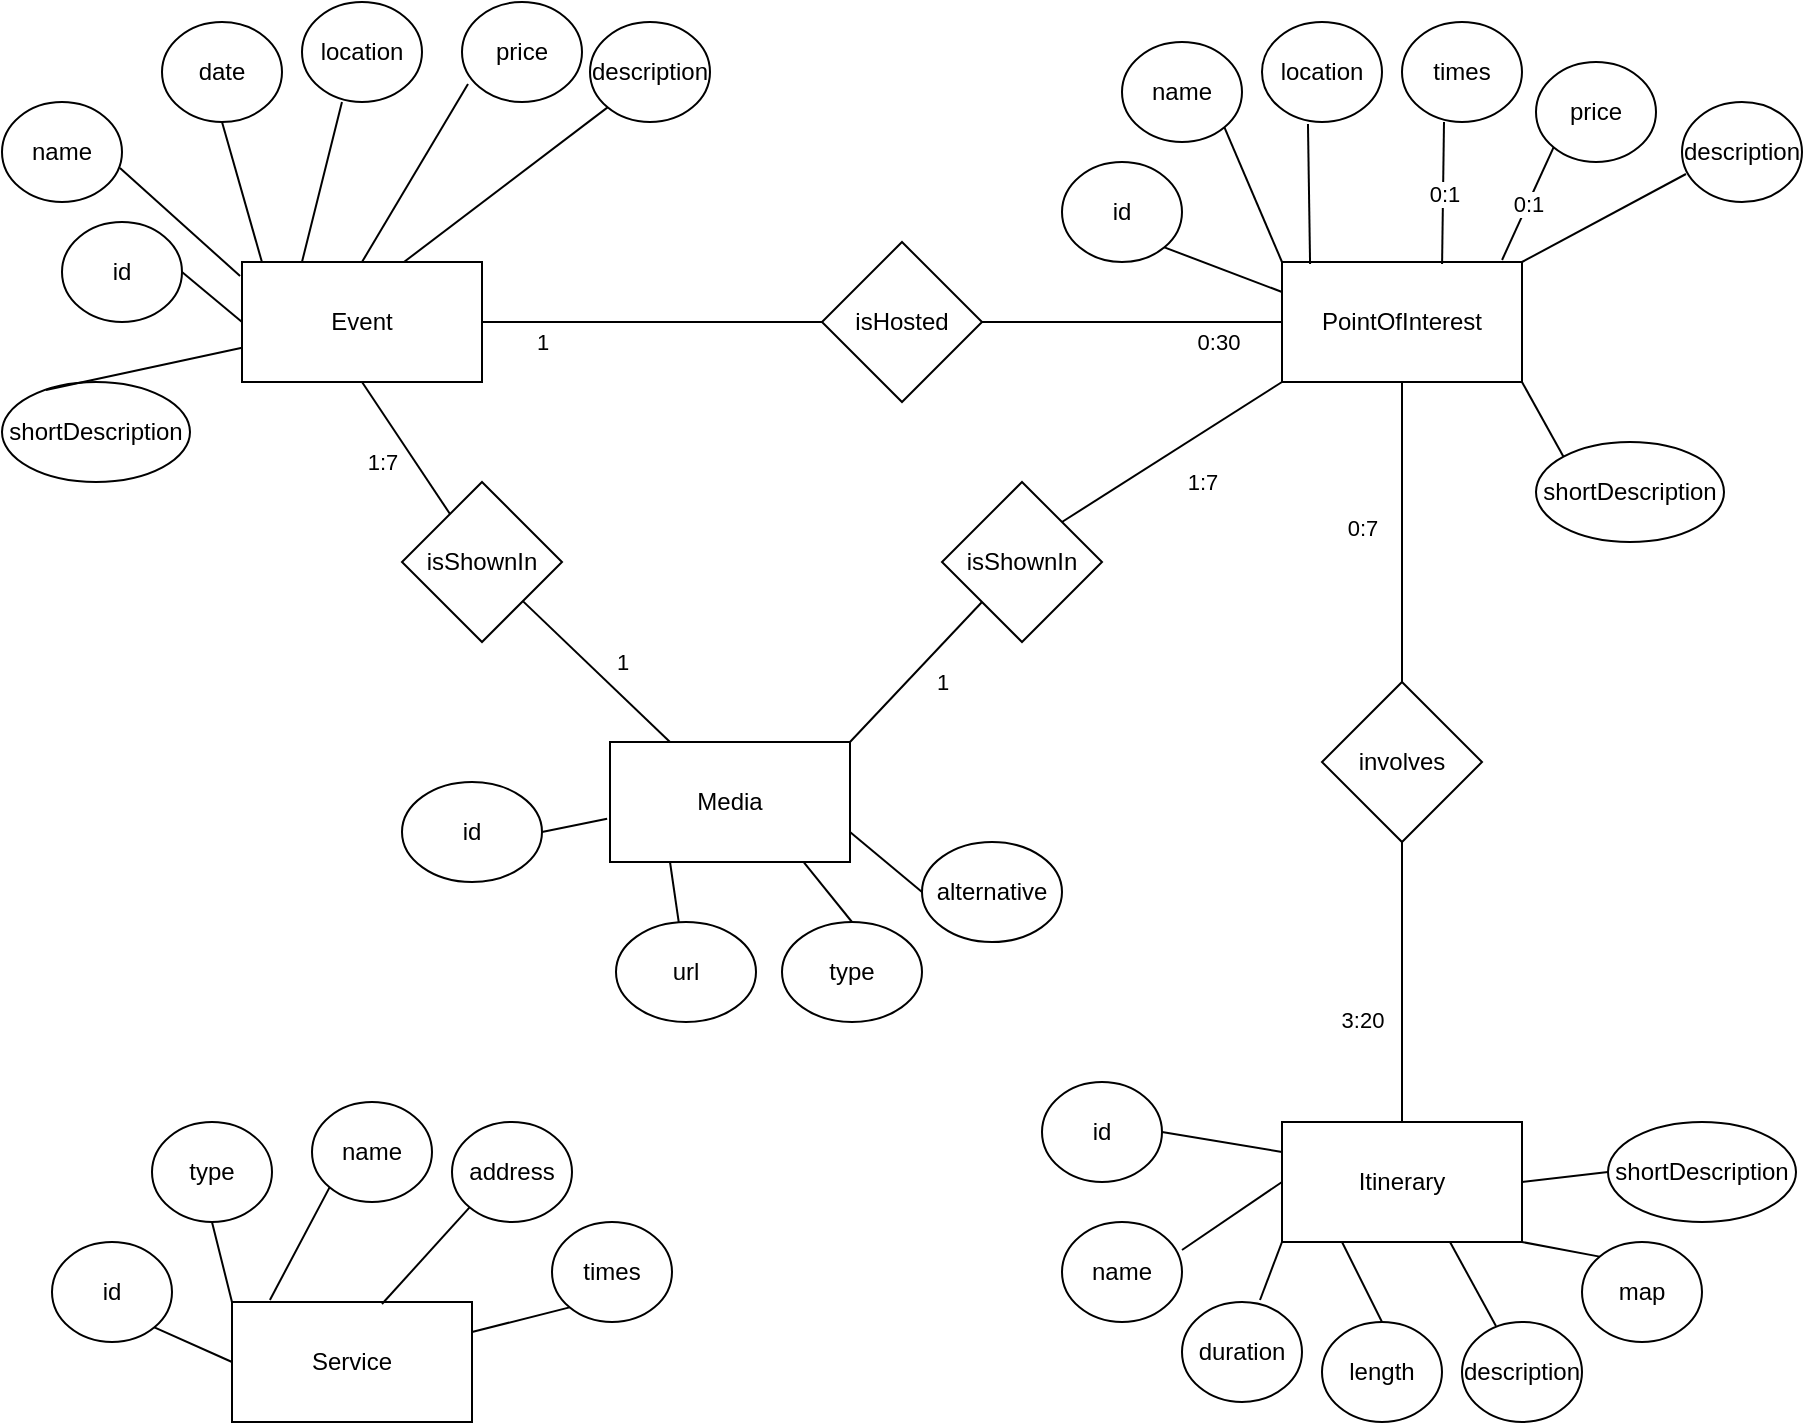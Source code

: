 <mxfile version="17.5.1" type="device"><diagram id="ChlSvPSBJqPtPUfEylRX" name="Page-1"><mxGraphModel dx="680" dy="329" grid="1" gridSize="10" guides="1" tooltips="1" connect="1" arrows="1" fold="1" page="1" pageScale="1" pageWidth="827" pageHeight="1169" math="0" shadow="0"><root><mxCell id="0"/><mxCell id="1" parent="0"/><mxCell id="XDBQfkj2cxU2mEH7ruod-1" value="Event" style="rounded=0;whiteSpace=wrap;html=1;" parent="1" vertex="1"><mxGeometry x="180" y="170" width="120" height="60" as="geometry"/></mxCell><mxCell id="XDBQfkj2cxU2mEH7ruod-2" value="PointOfInterest" style="rounded=0;whiteSpace=wrap;html=1;" parent="1" vertex="1"><mxGeometry x="700" y="170" width="120" height="60" as="geometry"/></mxCell><mxCell id="XDBQfkj2cxU2mEH7ruod-3" value="Itinerary" style="rounded=0;whiteSpace=wrap;html=1;" parent="1" vertex="1"><mxGeometry x="700" y="600" width="120" height="60" as="geometry"/></mxCell><mxCell id="XDBQfkj2cxU2mEH7ruod-4" value="Service" style="rounded=0;whiteSpace=wrap;html=1;" parent="1" vertex="1"><mxGeometry x="175" y="690" width="120" height="60" as="geometry"/></mxCell><mxCell id="XDBQfkj2cxU2mEH7ruod-5" value="id" style="ellipse;whiteSpace=wrap;html=1;" parent="1" vertex="1"><mxGeometry x="90" y="150" width="60" height="50" as="geometry"/></mxCell><mxCell id="XDBQfkj2cxU2mEH7ruod-6" value="name" style="ellipse;whiteSpace=wrap;html=1;" parent="1" vertex="1"><mxGeometry x="60" y="90" width="60" height="50" as="geometry"/></mxCell><mxCell id="XDBQfkj2cxU2mEH7ruod-7" value="date" style="ellipse;whiteSpace=wrap;html=1;" parent="1" vertex="1"><mxGeometry x="140" y="50" width="60" height="50" as="geometry"/></mxCell><mxCell id="XDBQfkj2cxU2mEH7ruod-8" value="location" style="ellipse;whiteSpace=wrap;html=1;" parent="1" vertex="1"><mxGeometry x="210" y="40" width="60" height="50" as="geometry"/></mxCell><mxCell id="XDBQfkj2cxU2mEH7ruod-9" value="price" style="ellipse;whiteSpace=wrap;html=1;" parent="1" vertex="1"><mxGeometry x="290" y="40" width="60" height="50" as="geometry"/></mxCell><mxCell id="XDBQfkj2cxU2mEH7ruod-10" value="isHosted" style="rhombus;whiteSpace=wrap;html=1;" parent="1" vertex="1"><mxGeometry x="470" y="160" width="80" height="80" as="geometry"/></mxCell><mxCell id="XDBQfkj2cxU2mEH7ruod-11" value="" style="endArrow=none;html=1;rounded=0;exitX=1;exitY=0.5;exitDx=0;exitDy=0;entryX=0;entryY=0.5;entryDx=0;entryDy=0;" parent="1" source="XDBQfkj2cxU2mEH7ruod-1" target="XDBQfkj2cxU2mEH7ruod-10" edge="1"><mxGeometry width="50" height="50" relative="1" as="geometry"><mxPoint x="470" y="300" as="sourcePoint"/><mxPoint x="520" y="250" as="targetPoint"/></mxGeometry></mxCell><mxCell id="XDBQfkj2cxU2mEH7ruod-13" value="1" style="edgeLabel;html=1;align=center;verticalAlign=middle;resizable=0;points=[];" parent="XDBQfkj2cxU2mEH7ruod-11" vertex="1" connectable="0"><mxGeometry x="-0.706" y="-1" relative="1" as="geometry"><mxPoint x="5" y="9" as="offset"/></mxGeometry></mxCell><mxCell id="XDBQfkj2cxU2mEH7ruod-12" value="" style="endArrow=none;html=1;rounded=0;entryX=1;entryY=0.5;entryDx=0;entryDy=0;exitX=0;exitY=0.5;exitDx=0;exitDy=0;" parent="1" source="XDBQfkj2cxU2mEH7ruod-2" target="XDBQfkj2cxU2mEH7ruod-10" edge="1"><mxGeometry width="50" height="50" relative="1" as="geometry"><mxPoint x="470" y="300" as="sourcePoint"/><mxPoint x="520" y="250" as="targetPoint"/></mxGeometry></mxCell><mxCell id="XDBQfkj2cxU2mEH7ruod-14" value="0:30" style="edgeLabel;html=1;align=center;verticalAlign=middle;resizable=0;points=[];" parent="XDBQfkj2cxU2mEH7ruod-12" vertex="1" connectable="0"><mxGeometry x="-0.573" relative="1" as="geometry"><mxPoint y="10" as="offset"/></mxGeometry></mxCell><mxCell id="XDBQfkj2cxU2mEH7ruod-15" value="involves" style="rhombus;whiteSpace=wrap;html=1;" parent="1" vertex="1"><mxGeometry x="720" y="380" width="80" height="80" as="geometry"/></mxCell><mxCell id="XDBQfkj2cxU2mEH7ruod-16" value="" style="endArrow=none;html=1;rounded=0;entryX=0.5;entryY=1;entryDx=0;entryDy=0;exitX=0.5;exitY=0;exitDx=0;exitDy=0;" parent="1" source="XDBQfkj2cxU2mEH7ruod-15" target="XDBQfkj2cxU2mEH7ruod-2" edge="1"><mxGeometry width="50" height="50" relative="1" as="geometry"><mxPoint x="470" y="410" as="sourcePoint"/><mxPoint x="380" y="330" as="targetPoint"/></mxGeometry></mxCell><mxCell id="XDBQfkj2cxU2mEH7ruod-19" value="0:7" style="edgeLabel;html=1;align=center;verticalAlign=middle;resizable=0;points=[];" parent="XDBQfkj2cxU2mEH7ruod-16" vertex="1" connectable="0"><mxGeometry x="0.027" relative="1" as="geometry"><mxPoint x="-20" as="offset"/></mxGeometry></mxCell><mxCell id="XDBQfkj2cxU2mEH7ruod-17" value="" style="endArrow=none;html=1;rounded=0;entryX=0.5;entryY=1;entryDx=0;entryDy=0;exitX=0.5;exitY=0;exitDx=0;exitDy=0;" parent="1" source="XDBQfkj2cxU2mEH7ruod-3" target="XDBQfkj2cxU2mEH7ruod-15" edge="1"><mxGeometry width="50" height="50" relative="1" as="geometry"><mxPoint x="680" y="610" as="sourcePoint"/><mxPoint x="730" y="560" as="targetPoint"/></mxGeometry></mxCell><mxCell id="XDBQfkj2cxU2mEH7ruod-18" value="3:20" style="edgeLabel;html=1;align=center;verticalAlign=middle;resizable=0;points=[];" parent="XDBQfkj2cxU2mEH7ruod-17" vertex="1" connectable="0"><mxGeometry x="-0.271" y="-1" relative="1" as="geometry"><mxPoint x="-21" as="offset"/></mxGeometry></mxCell><mxCell id="XDBQfkj2cxU2mEH7ruod-20" value="description" style="ellipse;whiteSpace=wrap;html=1;" parent="1" vertex="1"><mxGeometry x="354" y="50" width="60" height="50" as="geometry"/></mxCell><mxCell id="XDBQfkj2cxU2mEH7ruod-23" value="" style="endArrow=none;html=1;rounded=0;entryX=0;entryY=0.5;entryDx=0;entryDy=0;exitX=1;exitY=0.5;exitDx=0;exitDy=0;" parent="1" source="XDBQfkj2cxU2mEH7ruod-5" target="XDBQfkj2cxU2mEH7ruod-1" edge="1"><mxGeometry width="50" height="50" relative="1" as="geometry"><mxPoint x="140" y="250" as="sourcePoint"/><mxPoint x="190" y="200" as="targetPoint"/></mxGeometry></mxCell><mxCell id="XDBQfkj2cxU2mEH7ruod-24" value="" style="endArrow=none;html=1;rounded=0;exitX=-0.008;exitY=0.117;exitDx=0;exitDy=0;exitPerimeter=0;entryX=0.983;entryY=0.66;entryDx=0;entryDy=0;entryPerimeter=0;" parent="1" source="XDBQfkj2cxU2mEH7ruod-1" target="XDBQfkj2cxU2mEH7ruod-6" edge="1"><mxGeometry width="50" height="50" relative="1" as="geometry"><mxPoint x="420" y="220" as="sourcePoint"/><mxPoint x="470" y="170" as="targetPoint"/></mxGeometry></mxCell><mxCell id="XDBQfkj2cxU2mEH7ruod-25" value="" style="endArrow=none;html=1;rounded=0;exitX=0.083;exitY=0;exitDx=0;exitDy=0;exitPerimeter=0;entryX=0.5;entryY=1;entryDx=0;entryDy=0;" parent="1" source="XDBQfkj2cxU2mEH7ruod-1" target="XDBQfkj2cxU2mEH7ruod-7" edge="1"><mxGeometry width="50" height="50" relative="1" as="geometry"><mxPoint x="420" y="220" as="sourcePoint"/><mxPoint x="470" y="170" as="targetPoint"/></mxGeometry></mxCell><mxCell id="XDBQfkj2cxU2mEH7ruod-26" value="" style="endArrow=none;html=1;rounded=0;exitX=0.25;exitY=0;exitDx=0;exitDy=0;entryX=0.333;entryY=1;entryDx=0;entryDy=0;entryPerimeter=0;" parent="1" source="XDBQfkj2cxU2mEH7ruod-1" target="XDBQfkj2cxU2mEH7ruod-8" edge="1"><mxGeometry width="50" height="50" relative="1" as="geometry"><mxPoint x="420" y="220" as="sourcePoint"/><mxPoint x="470" y="170" as="targetPoint"/></mxGeometry></mxCell><mxCell id="XDBQfkj2cxU2mEH7ruod-27" value="" style="endArrow=none;html=1;rounded=0;exitX=0.5;exitY=0;exitDx=0;exitDy=0;entryX=0.05;entryY=0.82;entryDx=0;entryDy=0;entryPerimeter=0;" parent="1" source="XDBQfkj2cxU2mEH7ruod-1" target="XDBQfkj2cxU2mEH7ruod-9" edge="1"><mxGeometry width="50" height="50" relative="1" as="geometry"><mxPoint x="420" y="220" as="sourcePoint"/><mxPoint x="470" y="170" as="targetPoint"/></mxGeometry></mxCell><mxCell id="XDBQfkj2cxU2mEH7ruod-28" value="" style="endArrow=none;html=1;rounded=0;exitX=0.675;exitY=0;exitDx=0;exitDy=0;exitPerimeter=0;entryX=0;entryY=1;entryDx=0;entryDy=0;" parent="1" source="XDBQfkj2cxU2mEH7ruod-1" target="XDBQfkj2cxU2mEH7ruod-20" edge="1"><mxGeometry width="50" height="50" relative="1" as="geometry"><mxPoint x="420" y="220" as="sourcePoint"/><mxPoint x="470" y="170" as="targetPoint"/></mxGeometry></mxCell><mxCell id="XDBQfkj2cxU2mEH7ruod-31" value="shortDescription" style="ellipse;whiteSpace=wrap;html=1;" parent="1" vertex="1"><mxGeometry x="60" y="230" width="94" height="50" as="geometry"/></mxCell><mxCell id="XDBQfkj2cxU2mEH7ruod-32" value="" style="endArrow=none;html=1;rounded=0;exitX=0.234;exitY=0.08;exitDx=0;exitDy=0;exitPerimeter=0;" parent="1" source="XDBQfkj2cxU2mEH7ruod-31" target="XDBQfkj2cxU2mEH7ruod-1" edge="1"><mxGeometry width="50" height="50" relative="1" as="geometry"><mxPoint x="480" y="270" as="sourcePoint"/><mxPoint x="530" y="220" as="targetPoint"/></mxGeometry></mxCell><mxCell id="XDBQfkj2cxU2mEH7ruod-33" value="id" style="ellipse;whiteSpace=wrap;html=1;" parent="1" vertex="1"><mxGeometry x="590" y="120" width="60" height="50" as="geometry"/></mxCell><mxCell id="XDBQfkj2cxU2mEH7ruod-34" value="name" style="ellipse;whiteSpace=wrap;html=1;" parent="1" vertex="1"><mxGeometry x="620" y="60" width="60" height="50" as="geometry"/></mxCell><mxCell id="XDBQfkj2cxU2mEH7ruod-35" value="location" style="ellipse;whiteSpace=wrap;html=1;" parent="1" vertex="1"><mxGeometry x="690" y="50" width="60" height="50" as="geometry"/></mxCell><mxCell id="XDBQfkj2cxU2mEH7ruod-36" value="times" style="ellipse;whiteSpace=wrap;html=1;" parent="1" vertex="1"><mxGeometry x="760" y="50" width="60" height="50" as="geometry"/></mxCell><mxCell id="XDBQfkj2cxU2mEH7ruod-37" value="price" style="ellipse;whiteSpace=wrap;html=1;" parent="1" vertex="1"><mxGeometry x="827" y="70" width="60" height="50" as="geometry"/></mxCell><mxCell id="XDBQfkj2cxU2mEH7ruod-38" value="0:1" style="endArrow=none;html=1;rounded=0;exitX=0.667;exitY=0.017;exitDx=0;exitDy=0;exitPerimeter=0;entryX=0.35;entryY=1;entryDx=0;entryDy=0;entryPerimeter=0;" parent="1" source="XDBQfkj2cxU2mEH7ruod-2" target="XDBQfkj2cxU2mEH7ruod-36" edge="1"><mxGeometry width="50" height="50" relative="1" as="geometry"><mxPoint x="890" y="270" as="sourcePoint"/><mxPoint x="940" y="220" as="targetPoint"/></mxGeometry></mxCell><mxCell id="XDBQfkj2cxU2mEH7ruod-39" value="0:1" style="endArrow=none;html=1;rounded=0;exitX=0.917;exitY=-0.017;exitDx=0;exitDy=0;exitPerimeter=0;entryX=0;entryY=1;entryDx=0;entryDy=0;" parent="1" source="XDBQfkj2cxU2mEH7ruod-2" target="XDBQfkj2cxU2mEH7ruod-37" edge="1"><mxGeometry width="50" height="50" relative="1" as="geometry"><mxPoint x="890" y="270" as="sourcePoint"/><mxPoint x="940" y="220" as="targetPoint"/></mxGeometry></mxCell><mxCell id="XDBQfkj2cxU2mEH7ruod-40" value="description" style="ellipse;whiteSpace=wrap;html=1;" parent="1" vertex="1"><mxGeometry x="900" y="90" width="60" height="50" as="geometry"/></mxCell><mxCell id="XDBQfkj2cxU2mEH7ruod-43" value="shortDescription" style="ellipse;whiteSpace=wrap;html=1;" parent="1" vertex="1"><mxGeometry x="827" y="260" width="94" height="50" as="geometry"/></mxCell><mxCell id="XDBQfkj2cxU2mEH7ruod-44" value="" style="endArrow=none;html=1;rounded=0;entryX=1;entryY=1;entryDx=0;entryDy=0;exitX=0;exitY=0.25;exitDx=0;exitDy=0;" parent="1" source="XDBQfkj2cxU2mEH7ruod-2" target="XDBQfkj2cxU2mEH7ruod-33" edge="1"><mxGeometry width="50" height="50" relative="1" as="geometry"><mxPoint x="650" y="270" as="sourcePoint"/><mxPoint x="700" y="220" as="targetPoint"/></mxGeometry></mxCell><mxCell id="XDBQfkj2cxU2mEH7ruod-45" value="" style="endArrow=none;html=1;rounded=0;entryX=1;entryY=1;entryDx=0;entryDy=0;exitX=0;exitY=0;exitDx=0;exitDy=0;" parent="1" source="XDBQfkj2cxU2mEH7ruod-2" target="XDBQfkj2cxU2mEH7ruod-34" edge="1"><mxGeometry width="50" height="50" relative="1" as="geometry"><mxPoint x="650" y="270" as="sourcePoint"/><mxPoint x="700" y="220" as="targetPoint"/></mxGeometry></mxCell><mxCell id="XDBQfkj2cxU2mEH7ruod-46" value="" style="endArrow=none;html=1;rounded=0;entryX=0.383;entryY=1.02;entryDx=0;entryDy=0;entryPerimeter=0;exitX=0.117;exitY=0.017;exitDx=0;exitDy=0;exitPerimeter=0;" parent="1" source="XDBQfkj2cxU2mEH7ruod-2" target="XDBQfkj2cxU2mEH7ruod-35" edge="1"><mxGeometry width="50" height="50" relative="1" as="geometry"><mxPoint x="650" y="270" as="sourcePoint"/><mxPoint x="700" y="220" as="targetPoint"/></mxGeometry></mxCell><mxCell id="XDBQfkj2cxU2mEH7ruod-47" value="" style="endArrow=none;html=1;rounded=0;entryX=0.033;entryY=0.72;entryDx=0;entryDy=0;entryPerimeter=0;exitX=1;exitY=0;exitDx=0;exitDy=0;" parent="1" source="XDBQfkj2cxU2mEH7ruod-2" target="XDBQfkj2cxU2mEH7ruod-40" edge="1"><mxGeometry width="50" height="50" relative="1" as="geometry"><mxPoint x="650" y="270" as="sourcePoint"/><mxPoint x="700" y="220" as="targetPoint"/></mxGeometry></mxCell><mxCell id="XDBQfkj2cxU2mEH7ruod-50" value="" style="endArrow=none;html=1;rounded=0;entryX=0;entryY=0;entryDx=0;entryDy=0;exitX=1;exitY=1;exitDx=0;exitDy=0;" parent="1" source="XDBQfkj2cxU2mEH7ruod-2" target="XDBQfkj2cxU2mEH7ruod-43" edge="1"><mxGeometry width="50" height="50" relative="1" as="geometry"><mxPoint x="650" y="270" as="sourcePoint"/><mxPoint x="700" y="220" as="targetPoint"/></mxGeometry></mxCell><mxCell id="XDBQfkj2cxU2mEH7ruod-51" value="id" style="ellipse;whiteSpace=wrap;html=1;" parent="1" vertex="1"><mxGeometry x="580" y="580" width="60" height="50" as="geometry"/></mxCell><mxCell id="XDBQfkj2cxU2mEH7ruod-52" value="name" style="ellipse;whiteSpace=wrap;html=1;" parent="1" vertex="1"><mxGeometry x="590" y="650" width="60" height="50" as="geometry"/></mxCell><mxCell id="XDBQfkj2cxU2mEH7ruod-53" value="duration" style="ellipse;whiteSpace=wrap;html=1;" parent="1" vertex="1"><mxGeometry x="650" y="690" width="60" height="50" as="geometry"/></mxCell><mxCell id="XDBQfkj2cxU2mEH7ruod-54" value="length" style="ellipse;whiteSpace=wrap;html=1;" parent="1" vertex="1"><mxGeometry x="720" y="700" width="60" height="50" as="geometry"/></mxCell><mxCell id="XDBQfkj2cxU2mEH7ruod-55" value="description" style="ellipse;whiteSpace=wrap;html=1;" parent="1" vertex="1"><mxGeometry x="790" y="700" width="60" height="50" as="geometry"/></mxCell><mxCell id="XDBQfkj2cxU2mEH7ruod-56" value="map" style="ellipse;whiteSpace=wrap;html=1;" parent="1" vertex="1"><mxGeometry x="850" y="660" width="60" height="50" as="geometry"/></mxCell><mxCell id="XDBQfkj2cxU2mEH7ruod-57" value="shortDescription" style="ellipse;whiteSpace=wrap;html=1;" parent="1" vertex="1"><mxGeometry x="863" y="600" width="94" height="50" as="geometry"/></mxCell><mxCell id="XDBQfkj2cxU2mEH7ruod-58" value="" style="endArrow=none;html=1;rounded=0;exitX=1;exitY=0.5;exitDx=0;exitDy=0;entryX=0;entryY=0.25;entryDx=0;entryDy=0;" parent="1" source="XDBQfkj2cxU2mEH7ruod-51" target="XDBQfkj2cxU2mEH7ruod-3" edge="1"><mxGeometry width="50" height="50" relative="1" as="geometry"><mxPoint x="760" y="650" as="sourcePoint"/><mxPoint x="810" y="600" as="targetPoint"/></mxGeometry></mxCell><mxCell id="XDBQfkj2cxU2mEH7ruod-59" value="" style="endArrow=none;html=1;rounded=0;exitX=1;exitY=0.28;exitDx=0;exitDy=0;exitPerimeter=0;entryX=0;entryY=0.5;entryDx=0;entryDy=0;" parent="1" source="XDBQfkj2cxU2mEH7ruod-52" target="XDBQfkj2cxU2mEH7ruod-3" edge="1"><mxGeometry width="50" height="50" relative="1" as="geometry"><mxPoint x="760" y="650" as="sourcePoint"/><mxPoint x="810" y="600" as="targetPoint"/></mxGeometry></mxCell><mxCell id="XDBQfkj2cxU2mEH7ruod-60" value="" style="endArrow=none;html=1;rounded=0;exitX=0.65;exitY=-0.02;exitDx=0;exitDy=0;exitPerimeter=0;entryX=0;entryY=1;entryDx=0;entryDy=0;" parent="1" source="XDBQfkj2cxU2mEH7ruod-53" target="XDBQfkj2cxU2mEH7ruod-3" edge="1"><mxGeometry width="50" height="50" relative="1" as="geometry"><mxPoint x="760" y="650" as="sourcePoint"/><mxPoint x="810" y="600" as="targetPoint"/></mxGeometry></mxCell><mxCell id="XDBQfkj2cxU2mEH7ruod-61" value="" style="endArrow=none;html=1;rounded=0;exitX=0.5;exitY=0;exitDx=0;exitDy=0;entryX=0.25;entryY=1;entryDx=0;entryDy=0;" parent="1" source="XDBQfkj2cxU2mEH7ruod-54" target="XDBQfkj2cxU2mEH7ruod-3" edge="1"><mxGeometry width="50" height="50" relative="1" as="geometry"><mxPoint x="760" y="650" as="sourcePoint"/><mxPoint x="810" y="600" as="targetPoint"/></mxGeometry></mxCell><mxCell id="XDBQfkj2cxU2mEH7ruod-62" value="" style="endArrow=none;html=1;rounded=0;exitX=0.283;exitY=0.04;exitDx=0;exitDy=0;exitPerimeter=0;entryX=0.7;entryY=1;entryDx=0;entryDy=0;entryPerimeter=0;" parent="1" source="XDBQfkj2cxU2mEH7ruod-55" target="XDBQfkj2cxU2mEH7ruod-3" edge="1"><mxGeometry width="50" height="50" relative="1" as="geometry"><mxPoint x="760" y="650" as="sourcePoint"/><mxPoint x="810" y="600" as="targetPoint"/></mxGeometry></mxCell><mxCell id="XDBQfkj2cxU2mEH7ruod-63" value="" style="endArrow=none;html=1;rounded=0;exitX=0;exitY=0;exitDx=0;exitDy=0;entryX=1;entryY=1;entryDx=0;entryDy=0;" parent="1" source="XDBQfkj2cxU2mEH7ruod-56" target="XDBQfkj2cxU2mEH7ruod-3" edge="1"><mxGeometry width="50" height="50" relative="1" as="geometry"><mxPoint x="760" y="650" as="sourcePoint"/><mxPoint x="810" y="600" as="targetPoint"/></mxGeometry></mxCell><mxCell id="XDBQfkj2cxU2mEH7ruod-64" value="" style="endArrow=none;html=1;rounded=0;entryX=0;entryY=0.5;entryDx=0;entryDy=0;exitX=1;exitY=0.5;exitDx=0;exitDy=0;" parent="1" source="XDBQfkj2cxU2mEH7ruod-3" target="XDBQfkj2cxU2mEH7ruod-57" edge="1"><mxGeometry width="50" height="50" relative="1" as="geometry"><mxPoint x="760" y="650" as="sourcePoint"/><mxPoint x="810" y="600" as="targetPoint"/></mxGeometry></mxCell><mxCell id="XDBQfkj2cxU2mEH7ruod-65" value="id" style="ellipse;whiteSpace=wrap;html=1;" parent="1" vertex="1"><mxGeometry x="85" y="660" width="60" height="50" as="geometry"/></mxCell><mxCell id="XDBQfkj2cxU2mEH7ruod-66" value="name" style="ellipse;whiteSpace=wrap;html=1;" parent="1" vertex="1"><mxGeometry x="215" y="590" width="60" height="50" as="geometry"/></mxCell><mxCell id="XDBQfkj2cxU2mEH7ruod-67" value="type" style="ellipse;whiteSpace=wrap;html=1;" parent="1" vertex="1"><mxGeometry x="135" y="600" width="60" height="50" as="geometry"/></mxCell><mxCell id="XDBQfkj2cxU2mEH7ruod-68" value="address" style="ellipse;whiteSpace=wrap;html=1;" parent="1" vertex="1"><mxGeometry x="285" y="600" width="60" height="50" as="geometry"/></mxCell><mxCell id="XDBQfkj2cxU2mEH7ruod-69" value="times" style="ellipse;whiteSpace=wrap;html=1;" parent="1" vertex="1"><mxGeometry x="335" y="650" width="60" height="50" as="geometry"/></mxCell><mxCell id="XDBQfkj2cxU2mEH7ruod-70" value="" style="endArrow=none;html=1;rounded=0;exitX=0;exitY=0.5;exitDx=0;exitDy=0;entryX=1;entryY=1;entryDx=0;entryDy=0;" parent="1" source="XDBQfkj2cxU2mEH7ruod-4" target="XDBQfkj2cxU2mEH7ruod-65" edge="1"><mxGeometry width="50" height="50" relative="1" as="geometry"><mxPoint x="425" y="620" as="sourcePoint"/><mxPoint x="475" y="570" as="targetPoint"/></mxGeometry></mxCell><mxCell id="XDBQfkj2cxU2mEH7ruod-71" value="" style="endArrow=none;html=1;rounded=0;exitX=0;exitY=0;exitDx=0;exitDy=0;entryX=0.5;entryY=1;entryDx=0;entryDy=0;" parent="1" source="XDBQfkj2cxU2mEH7ruod-4" target="XDBQfkj2cxU2mEH7ruod-67" edge="1"><mxGeometry width="50" height="50" relative="1" as="geometry"><mxPoint x="425" y="620" as="sourcePoint"/><mxPoint x="475" y="570" as="targetPoint"/></mxGeometry></mxCell><mxCell id="XDBQfkj2cxU2mEH7ruod-72" value="" style="endArrow=none;html=1;rounded=0;exitX=0.158;exitY=-0.017;exitDx=0;exitDy=0;exitPerimeter=0;entryX=0;entryY=1;entryDx=0;entryDy=0;" parent="1" source="XDBQfkj2cxU2mEH7ruod-4" target="XDBQfkj2cxU2mEH7ruod-66" edge="1"><mxGeometry width="50" height="50" relative="1" as="geometry"><mxPoint x="425" y="620" as="sourcePoint"/><mxPoint x="475" y="570" as="targetPoint"/></mxGeometry></mxCell><mxCell id="XDBQfkj2cxU2mEH7ruod-73" value="" style="endArrow=none;html=1;rounded=0;exitX=0.625;exitY=0.017;exitDx=0;exitDy=0;exitPerimeter=0;entryX=0;entryY=1;entryDx=0;entryDy=0;" parent="1" source="XDBQfkj2cxU2mEH7ruod-4" target="XDBQfkj2cxU2mEH7ruod-68" edge="1"><mxGeometry width="50" height="50" relative="1" as="geometry"><mxPoint x="425" y="620" as="sourcePoint"/><mxPoint x="475" y="570" as="targetPoint"/></mxGeometry></mxCell><mxCell id="XDBQfkj2cxU2mEH7ruod-74" value="" style="endArrow=none;html=1;rounded=0;exitX=1;exitY=0.25;exitDx=0;exitDy=0;entryX=0;entryY=1;entryDx=0;entryDy=0;" parent="1" edge="1" target="XDBQfkj2cxU2mEH7ruod-69" source="XDBQfkj2cxU2mEH7ruod-4"><mxGeometry width="50" height="50" relative="1" as="geometry"><mxPoint x="425" y="620" as="sourcePoint"/><mxPoint x="475" y="570" as="targetPoint"/></mxGeometry></mxCell><mxCell id="FMZqKPrIr6v6Ieo_mbJ--1" value="Media" style="rounded=0;whiteSpace=wrap;html=1;" vertex="1" parent="1"><mxGeometry x="364" y="410" width="120" height="60" as="geometry"/></mxCell><mxCell id="FMZqKPrIr6v6Ieo_mbJ--2" value="id" style="ellipse;whiteSpace=wrap;html=1;" vertex="1" parent="1"><mxGeometry x="260" y="430" width="70" height="50" as="geometry"/></mxCell><mxCell id="FMZqKPrIr6v6Ieo_mbJ--3" value="url" style="ellipse;whiteSpace=wrap;html=1;" vertex="1" parent="1"><mxGeometry x="367" y="500" width="70" height="50" as="geometry"/></mxCell><mxCell id="FMZqKPrIr6v6Ieo_mbJ--5" value="type" style="ellipse;whiteSpace=wrap;html=1;" vertex="1" parent="1"><mxGeometry x="450" y="500" width="70" height="50" as="geometry"/></mxCell><mxCell id="FMZqKPrIr6v6Ieo_mbJ--6" value="alternative" style="ellipse;whiteSpace=wrap;html=1;" vertex="1" parent="1"><mxGeometry x="520" y="460" width="70" height="50" as="geometry"/></mxCell><mxCell id="FMZqKPrIr6v6Ieo_mbJ--11" value="" style="endArrow=none;html=1;rounded=0;exitX=1;exitY=0.75;exitDx=0;exitDy=0;entryX=0;entryY=0.5;entryDx=0;entryDy=0;" edge="1" parent="1" source="FMZqKPrIr6v6Ieo_mbJ--1" target="FMZqKPrIr6v6Ieo_mbJ--6"><mxGeometry width="50" height="50" relative="1" as="geometry"><mxPoint x="520" y="460" as="sourcePoint"/><mxPoint x="570" y="410" as="targetPoint"/></mxGeometry></mxCell><mxCell id="FMZqKPrIr6v6Ieo_mbJ--12" value="" style="endArrow=none;html=1;rounded=0;exitX=-0.012;exitY=0.64;exitDx=0;exitDy=0;entryX=1;entryY=0.5;entryDx=0;entryDy=0;exitPerimeter=0;" edge="1" parent="1" source="FMZqKPrIr6v6Ieo_mbJ--1" target="FMZqKPrIr6v6Ieo_mbJ--2"><mxGeometry width="50" height="50" relative="1" as="geometry"><mxPoint x="500" y="445" as="sourcePoint"/><mxPoint x="570" y="415" as="targetPoint"/></mxGeometry></mxCell><mxCell id="FMZqKPrIr6v6Ieo_mbJ--13" value="" style="endArrow=none;html=1;rounded=0;exitX=0.807;exitY=1.002;exitDx=0;exitDy=0;entryX=0.5;entryY=0;entryDx=0;entryDy=0;exitPerimeter=0;" edge="1" parent="1" source="FMZqKPrIr6v6Ieo_mbJ--1" target="FMZqKPrIr6v6Ieo_mbJ--5"><mxGeometry width="50" height="50" relative="1" as="geometry"><mxPoint x="510" y="455" as="sourcePoint"/><mxPoint x="580" y="425" as="targetPoint"/></mxGeometry></mxCell><mxCell id="FMZqKPrIr6v6Ieo_mbJ--14" value="" style="endArrow=none;html=1;rounded=0;exitX=0.25;exitY=1;exitDx=0;exitDy=0;" edge="1" parent="1" source="FMZqKPrIr6v6Ieo_mbJ--1" target="FMZqKPrIr6v6Ieo_mbJ--3"><mxGeometry width="50" height="50" relative="1" as="geometry"><mxPoint x="520" y="465" as="sourcePoint"/><mxPoint x="590" y="435" as="targetPoint"/></mxGeometry></mxCell><mxCell id="FMZqKPrIr6v6Ieo_mbJ--17" value="isShownIn" style="rhombus;whiteSpace=wrap;html=1;" vertex="1" parent="1"><mxGeometry x="260" y="280" width="80" height="80" as="geometry"/></mxCell><mxCell id="FMZqKPrIr6v6Ieo_mbJ--18" value="isShownIn" style="rhombus;whiteSpace=wrap;html=1;" vertex="1" parent="1"><mxGeometry x="530" y="280" width="80" height="80" as="geometry"/></mxCell><mxCell id="FMZqKPrIr6v6Ieo_mbJ--19" value="&lt;div&gt;1:7&lt;/div&gt;" style="endArrow=none;html=1;rounded=0;entryX=0.5;entryY=1;entryDx=0;entryDy=0;" edge="1" parent="1" source="FMZqKPrIr6v6Ieo_mbJ--17" target="XDBQfkj2cxU2mEH7ruod-1"><mxGeometry x="0.021" y="14" width="50" height="50" relative="1" as="geometry"><mxPoint x="310" y="380" as="sourcePoint"/><mxPoint x="360" y="330" as="targetPoint"/><Array as="points"><mxPoint x="260" y="260"/></Array><mxPoint as="offset"/></mxGeometry></mxCell><mxCell id="FMZqKPrIr6v6Ieo_mbJ--21" value="1" style="endArrow=none;html=1;rounded=0;entryX=0.25;entryY=0;entryDx=0;entryDy=0;" edge="1" parent="1" source="FMZqKPrIr6v6Ieo_mbJ--17" target="FMZqKPrIr6v6Ieo_mbJ--1"><mxGeometry x="0.116" y="12" width="50" height="50" relative="1" as="geometry"><mxPoint x="310" y="380" as="sourcePoint"/><mxPoint x="360" y="330" as="targetPoint"/><mxPoint as="offset"/></mxGeometry></mxCell><mxCell id="FMZqKPrIr6v6Ieo_mbJ--22" value="1" style="endArrow=none;html=1;rounded=0;entryX=0;entryY=1;entryDx=0;entryDy=0;exitX=1;exitY=0;exitDx=0;exitDy=0;" edge="1" parent="1" source="FMZqKPrIr6v6Ieo_mbJ--1" target="FMZqKPrIr6v6Ieo_mbJ--18"><mxGeometry x="0.11" y="-13" width="50" height="50" relative="1" as="geometry"><mxPoint x="390" y="420" as="sourcePoint"/><mxPoint x="440" y="370" as="targetPoint"/><mxPoint as="offset"/></mxGeometry></mxCell><mxCell id="FMZqKPrIr6v6Ieo_mbJ--23" value="1:7" style="endArrow=none;html=1;rounded=0;entryX=0;entryY=1;entryDx=0;entryDy=0;exitX=1;exitY=0;exitDx=0;exitDy=0;" edge="1" parent="1" source="FMZqKPrIr6v6Ieo_mbJ--18" target="XDBQfkj2cxU2mEH7ruod-2"><mxGeometry x="0.071" y="-21" width="50" height="50" relative="1" as="geometry"><mxPoint x="390" y="420" as="sourcePoint"/><mxPoint x="440" y="370" as="targetPoint"/><mxPoint as="offset"/></mxGeometry></mxCell></root></mxGraphModel></diagram></mxfile>
